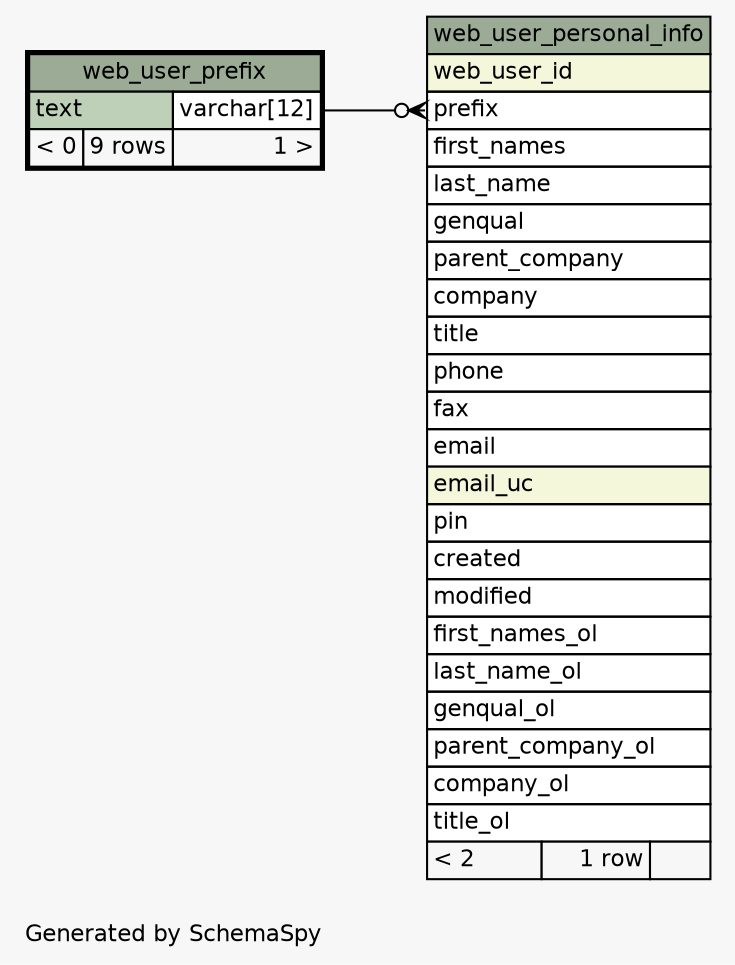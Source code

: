 // dot 2.26.0 on Linux 2.6.32-504.el6.x86_64
// SchemaSpy rev 590
digraph "oneDegreeRelationshipsDiagram" {
  graph [
    rankdir="RL"
    bgcolor="#f7f7f7"
    label="\nGenerated by SchemaSpy"
    labeljust="l"
    nodesep="0.18"
    ranksep="0.46"
    fontname="Helvetica"
    fontsize="11"
  ];
  node [
    fontname="Helvetica"
    fontsize="11"
    shape="plaintext"
  ];
  edge [
    arrowsize="0.8"
  ];
  "web_user_personal_info":"prefix":w -> "web_user_prefix":"text.type":e [arrowhead=none dir=back arrowtail=crowodot];
  "web_user_personal_info" [
    label=<
    <TABLE BORDER="0" CELLBORDER="1" CELLSPACING="0" BGCOLOR="#ffffff">
      <TR><TD COLSPAN="3" BGCOLOR="#9bab96" ALIGN="CENTER">web_user_personal_info</TD></TR>
      <TR><TD PORT="web_user_id" COLSPAN="3" BGCOLOR="#f4f7da" ALIGN="LEFT">web_user_id</TD></TR>
      <TR><TD PORT="prefix" COLSPAN="3" ALIGN="LEFT">prefix</TD></TR>
      <TR><TD PORT="first_names" COLSPAN="3" ALIGN="LEFT">first_names</TD></TR>
      <TR><TD PORT="last_name" COLSPAN="3" ALIGN="LEFT">last_name</TD></TR>
      <TR><TD PORT="genqual" COLSPAN="3" ALIGN="LEFT">genqual</TD></TR>
      <TR><TD PORT="parent_company" COLSPAN="3" ALIGN="LEFT">parent_company</TD></TR>
      <TR><TD PORT="company" COLSPAN="3" ALIGN="LEFT">company</TD></TR>
      <TR><TD PORT="title" COLSPAN="3" ALIGN="LEFT">title</TD></TR>
      <TR><TD PORT="phone" COLSPAN="3" ALIGN="LEFT">phone</TD></TR>
      <TR><TD PORT="fax" COLSPAN="3" ALIGN="LEFT">fax</TD></TR>
      <TR><TD PORT="email" COLSPAN="3" ALIGN="LEFT">email</TD></TR>
      <TR><TD PORT="email_uc" COLSPAN="3" BGCOLOR="#f4f7da" ALIGN="LEFT">email_uc</TD></TR>
      <TR><TD PORT="pin" COLSPAN="3" ALIGN="LEFT">pin</TD></TR>
      <TR><TD PORT="created" COLSPAN="3" ALIGN="LEFT">created</TD></TR>
      <TR><TD PORT="modified" COLSPAN="3" ALIGN="LEFT">modified</TD></TR>
      <TR><TD PORT="first_names_ol" COLSPAN="3" ALIGN="LEFT">first_names_ol</TD></TR>
      <TR><TD PORT="last_name_ol" COLSPAN="3" ALIGN="LEFT">last_name_ol</TD></TR>
      <TR><TD PORT="genqual_ol" COLSPAN="3" ALIGN="LEFT">genqual_ol</TD></TR>
      <TR><TD PORT="parent_company_ol" COLSPAN="3" ALIGN="LEFT">parent_company_ol</TD></TR>
      <TR><TD PORT="company_ol" COLSPAN="3" ALIGN="LEFT">company_ol</TD></TR>
      <TR><TD PORT="title_ol" COLSPAN="3" ALIGN="LEFT">title_ol</TD></TR>
      <TR><TD ALIGN="LEFT" BGCOLOR="#f7f7f7">&lt; 2</TD><TD ALIGN="RIGHT" BGCOLOR="#f7f7f7">1 row</TD><TD ALIGN="RIGHT" BGCOLOR="#f7f7f7">  </TD></TR>
    </TABLE>>
    URL="web_user_personal_info.html"
    tooltip="web_user_personal_info"
  ];
  "web_user_prefix" [
    label=<
    <TABLE BORDER="2" CELLBORDER="1" CELLSPACING="0" BGCOLOR="#ffffff">
      <TR><TD COLSPAN="3" BGCOLOR="#9bab96" ALIGN="CENTER">web_user_prefix</TD></TR>
      <TR><TD PORT="text" COLSPAN="2" BGCOLOR="#bed1b8" ALIGN="LEFT">text</TD><TD PORT="text.type" ALIGN="LEFT">varchar[12]</TD></TR>
      <TR><TD ALIGN="LEFT" BGCOLOR="#f7f7f7">&lt; 0</TD><TD ALIGN="RIGHT" BGCOLOR="#f7f7f7">9 rows</TD><TD ALIGN="RIGHT" BGCOLOR="#f7f7f7">1 &gt;</TD></TR>
    </TABLE>>
    URL="web_user_prefix.html"
    tooltip="web_user_prefix"
  ];
}

